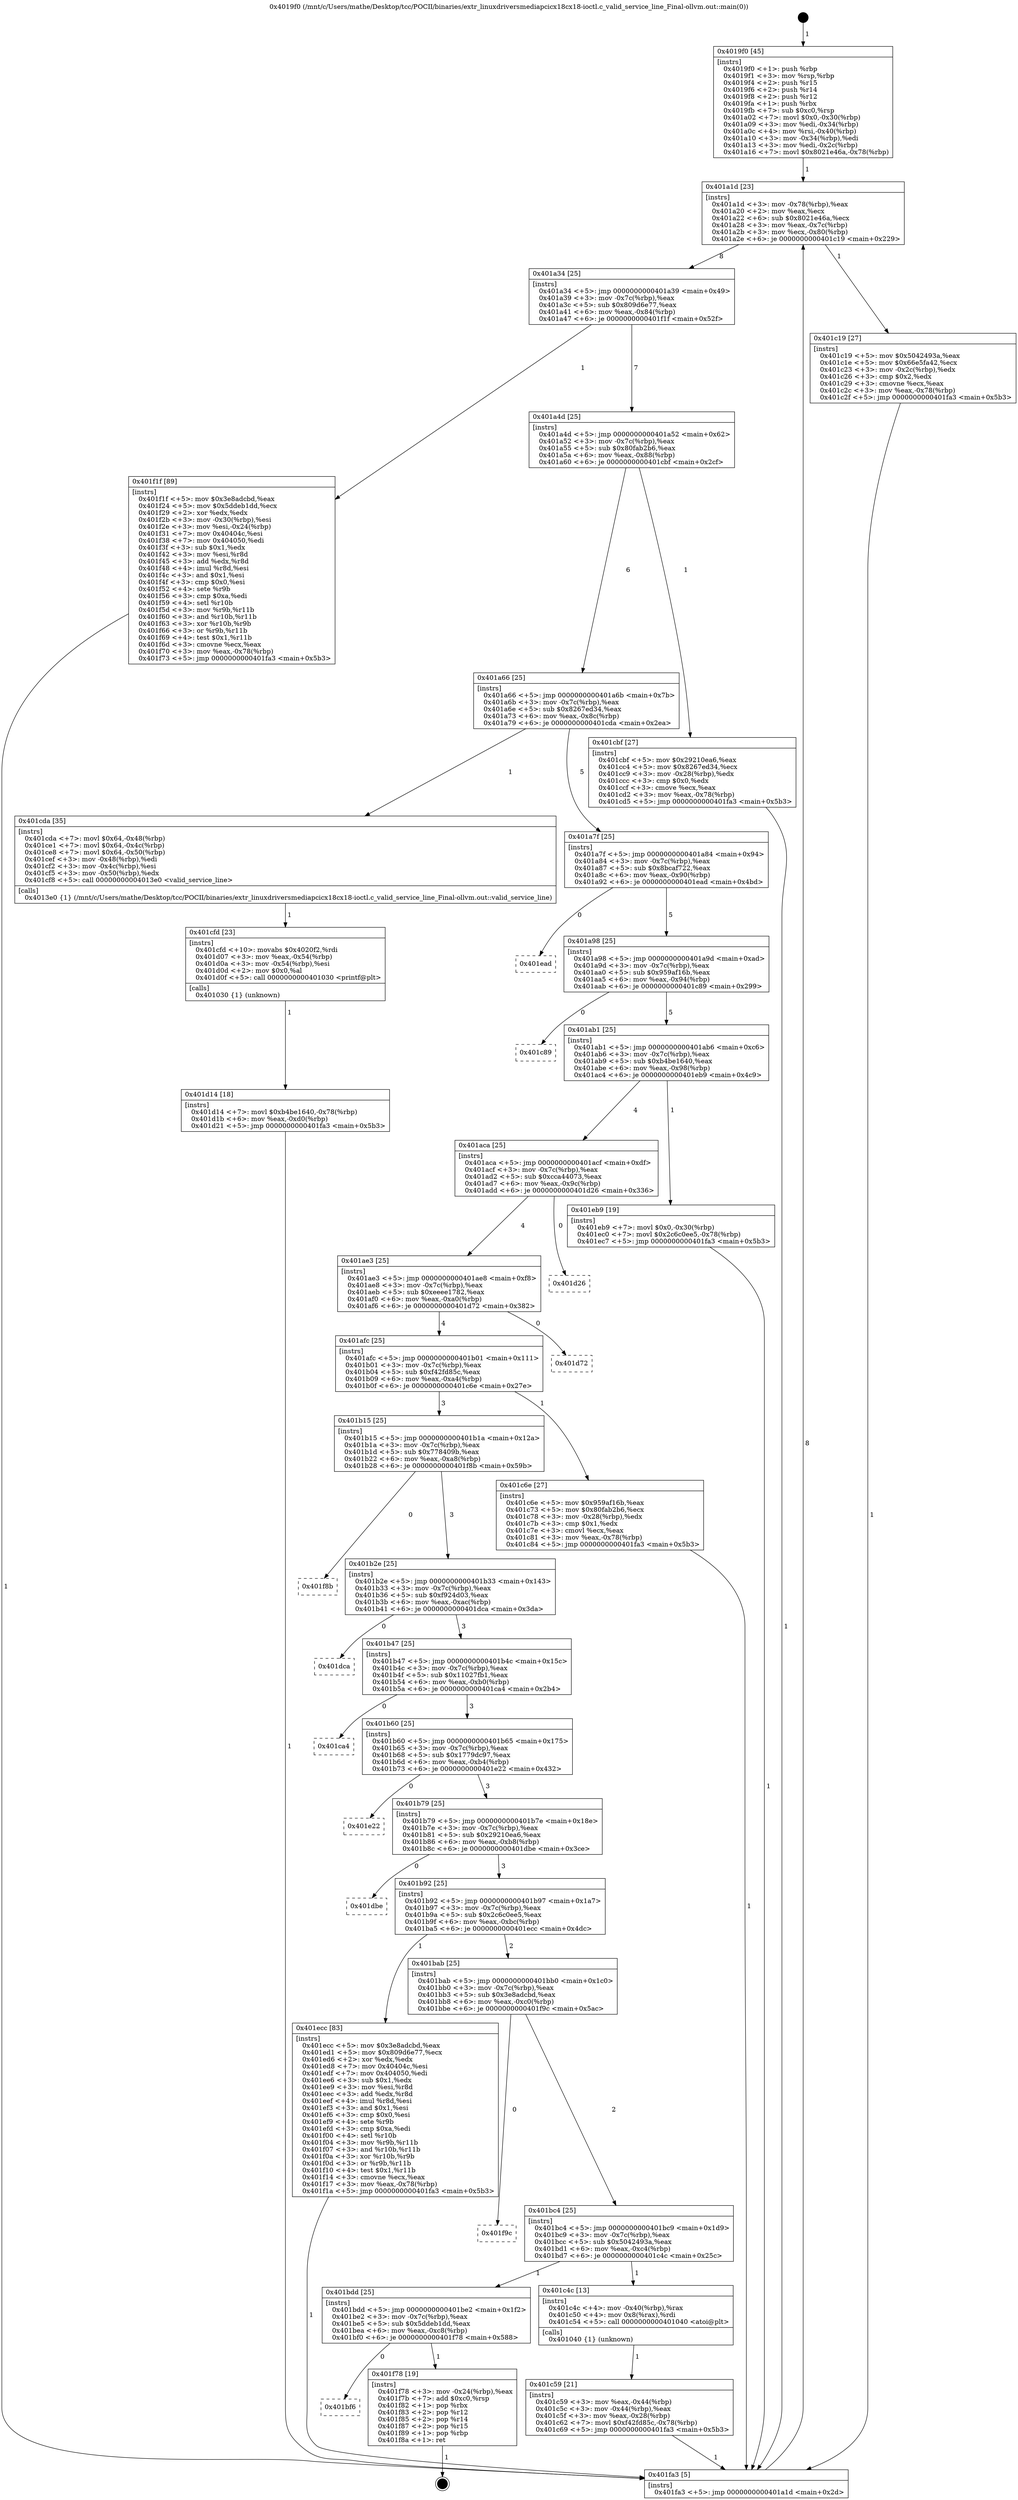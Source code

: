 digraph "0x4019f0" {
  label = "0x4019f0 (/mnt/c/Users/mathe/Desktop/tcc/POCII/binaries/extr_linuxdriversmediapcicx18cx18-ioctl.c_valid_service_line_Final-ollvm.out::main(0))"
  labelloc = "t"
  node[shape=record]

  Entry [label="",width=0.3,height=0.3,shape=circle,fillcolor=black,style=filled]
  "0x401a1d" [label="{
     0x401a1d [23]\l
     | [instrs]\l
     &nbsp;&nbsp;0x401a1d \<+3\>: mov -0x78(%rbp),%eax\l
     &nbsp;&nbsp;0x401a20 \<+2\>: mov %eax,%ecx\l
     &nbsp;&nbsp;0x401a22 \<+6\>: sub $0x8021e46a,%ecx\l
     &nbsp;&nbsp;0x401a28 \<+3\>: mov %eax,-0x7c(%rbp)\l
     &nbsp;&nbsp;0x401a2b \<+3\>: mov %ecx,-0x80(%rbp)\l
     &nbsp;&nbsp;0x401a2e \<+6\>: je 0000000000401c19 \<main+0x229\>\l
  }"]
  "0x401c19" [label="{
     0x401c19 [27]\l
     | [instrs]\l
     &nbsp;&nbsp;0x401c19 \<+5\>: mov $0x5042493a,%eax\l
     &nbsp;&nbsp;0x401c1e \<+5\>: mov $0x66e5fa42,%ecx\l
     &nbsp;&nbsp;0x401c23 \<+3\>: mov -0x2c(%rbp),%edx\l
     &nbsp;&nbsp;0x401c26 \<+3\>: cmp $0x2,%edx\l
     &nbsp;&nbsp;0x401c29 \<+3\>: cmovne %ecx,%eax\l
     &nbsp;&nbsp;0x401c2c \<+3\>: mov %eax,-0x78(%rbp)\l
     &nbsp;&nbsp;0x401c2f \<+5\>: jmp 0000000000401fa3 \<main+0x5b3\>\l
  }"]
  "0x401a34" [label="{
     0x401a34 [25]\l
     | [instrs]\l
     &nbsp;&nbsp;0x401a34 \<+5\>: jmp 0000000000401a39 \<main+0x49\>\l
     &nbsp;&nbsp;0x401a39 \<+3\>: mov -0x7c(%rbp),%eax\l
     &nbsp;&nbsp;0x401a3c \<+5\>: sub $0x809d6e77,%eax\l
     &nbsp;&nbsp;0x401a41 \<+6\>: mov %eax,-0x84(%rbp)\l
     &nbsp;&nbsp;0x401a47 \<+6\>: je 0000000000401f1f \<main+0x52f\>\l
  }"]
  "0x401fa3" [label="{
     0x401fa3 [5]\l
     | [instrs]\l
     &nbsp;&nbsp;0x401fa3 \<+5\>: jmp 0000000000401a1d \<main+0x2d\>\l
  }"]
  "0x4019f0" [label="{
     0x4019f0 [45]\l
     | [instrs]\l
     &nbsp;&nbsp;0x4019f0 \<+1\>: push %rbp\l
     &nbsp;&nbsp;0x4019f1 \<+3\>: mov %rsp,%rbp\l
     &nbsp;&nbsp;0x4019f4 \<+2\>: push %r15\l
     &nbsp;&nbsp;0x4019f6 \<+2\>: push %r14\l
     &nbsp;&nbsp;0x4019f8 \<+2\>: push %r12\l
     &nbsp;&nbsp;0x4019fa \<+1\>: push %rbx\l
     &nbsp;&nbsp;0x4019fb \<+7\>: sub $0xc0,%rsp\l
     &nbsp;&nbsp;0x401a02 \<+7\>: movl $0x0,-0x30(%rbp)\l
     &nbsp;&nbsp;0x401a09 \<+3\>: mov %edi,-0x34(%rbp)\l
     &nbsp;&nbsp;0x401a0c \<+4\>: mov %rsi,-0x40(%rbp)\l
     &nbsp;&nbsp;0x401a10 \<+3\>: mov -0x34(%rbp),%edi\l
     &nbsp;&nbsp;0x401a13 \<+3\>: mov %edi,-0x2c(%rbp)\l
     &nbsp;&nbsp;0x401a16 \<+7\>: movl $0x8021e46a,-0x78(%rbp)\l
  }"]
  Exit [label="",width=0.3,height=0.3,shape=circle,fillcolor=black,style=filled,peripheries=2]
  "0x401f1f" [label="{
     0x401f1f [89]\l
     | [instrs]\l
     &nbsp;&nbsp;0x401f1f \<+5\>: mov $0x3e8adcbd,%eax\l
     &nbsp;&nbsp;0x401f24 \<+5\>: mov $0x5ddeb1dd,%ecx\l
     &nbsp;&nbsp;0x401f29 \<+2\>: xor %edx,%edx\l
     &nbsp;&nbsp;0x401f2b \<+3\>: mov -0x30(%rbp),%esi\l
     &nbsp;&nbsp;0x401f2e \<+3\>: mov %esi,-0x24(%rbp)\l
     &nbsp;&nbsp;0x401f31 \<+7\>: mov 0x40404c,%esi\l
     &nbsp;&nbsp;0x401f38 \<+7\>: mov 0x404050,%edi\l
     &nbsp;&nbsp;0x401f3f \<+3\>: sub $0x1,%edx\l
     &nbsp;&nbsp;0x401f42 \<+3\>: mov %esi,%r8d\l
     &nbsp;&nbsp;0x401f45 \<+3\>: add %edx,%r8d\l
     &nbsp;&nbsp;0x401f48 \<+4\>: imul %r8d,%esi\l
     &nbsp;&nbsp;0x401f4c \<+3\>: and $0x1,%esi\l
     &nbsp;&nbsp;0x401f4f \<+3\>: cmp $0x0,%esi\l
     &nbsp;&nbsp;0x401f52 \<+4\>: sete %r9b\l
     &nbsp;&nbsp;0x401f56 \<+3\>: cmp $0xa,%edi\l
     &nbsp;&nbsp;0x401f59 \<+4\>: setl %r10b\l
     &nbsp;&nbsp;0x401f5d \<+3\>: mov %r9b,%r11b\l
     &nbsp;&nbsp;0x401f60 \<+3\>: and %r10b,%r11b\l
     &nbsp;&nbsp;0x401f63 \<+3\>: xor %r10b,%r9b\l
     &nbsp;&nbsp;0x401f66 \<+3\>: or %r9b,%r11b\l
     &nbsp;&nbsp;0x401f69 \<+4\>: test $0x1,%r11b\l
     &nbsp;&nbsp;0x401f6d \<+3\>: cmovne %ecx,%eax\l
     &nbsp;&nbsp;0x401f70 \<+3\>: mov %eax,-0x78(%rbp)\l
     &nbsp;&nbsp;0x401f73 \<+5\>: jmp 0000000000401fa3 \<main+0x5b3\>\l
  }"]
  "0x401a4d" [label="{
     0x401a4d [25]\l
     | [instrs]\l
     &nbsp;&nbsp;0x401a4d \<+5\>: jmp 0000000000401a52 \<main+0x62\>\l
     &nbsp;&nbsp;0x401a52 \<+3\>: mov -0x7c(%rbp),%eax\l
     &nbsp;&nbsp;0x401a55 \<+5\>: sub $0x80fab2b6,%eax\l
     &nbsp;&nbsp;0x401a5a \<+6\>: mov %eax,-0x88(%rbp)\l
     &nbsp;&nbsp;0x401a60 \<+6\>: je 0000000000401cbf \<main+0x2cf\>\l
  }"]
  "0x401bf6" [label="{
     0x401bf6\l
  }", style=dashed]
  "0x401cbf" [label="{
     0x401cbf [27]\l
     | [instrs]\l
     &nbsp;&nbsp;0x401cbf \<+5\>: mov $0x29210ea6,%eax\l
     &nbsp;&nbsp;0x401cc4 \<+5\>: mov $0x8267ed34,%ecx\l
     &nbsp;&nbsp;0x401cc9 \<+3\>: mov -0x28(%rbp),%edx\l
     &nbsp;&nbsp;0x401ccc \<+3\>: cmp $0x0,%edx\l
     &nbsp;&nbsp;0x401ccf \<+3\>: cmove %ecx,%eax\l
     &nbsp;&nbsp;0x401cd2 \<+3\>: mov %eax,-0x78(%rbp)\l
     &nbsp;&nbsp;0x401cd5 \<+5\>: jmp 0000000000401fa3 \<main+0x5b3\>\l
  }"]
  "0x401a66" [label="{
     0x401a66 [25]\l
     | [instrs]\l
     &nbsp;&nbsp;0x401a66 \<+5\>: jmp 0000000000401a6b \<main+0x7b\>\l
     &nbsp;&nbsp;0x401a6b \<+3\>: mov -0x7c(%rbp),%eax\l
     &nbsp;&nbsp;0x401a6e \<+5\>: sub $0x8267ed34,%eax\l
     &nbsp;&nbsp;0x401a73 \<+6\>: mov %eax,-0x8c(%rbp)\l
     &nbsp;&nbsp;0x401a79 \<+6\>: je 0000000000401cda \<main+0x2ea\>\l
  }"]
  "0x401f78" [label="{
     0x401f78 [19]\l
     | [instrs]\l
     &nbsp;&nbsp;0x401f78 \<+3\>: mov -0x24(%rbp),%eax\l
     &nbsp;&nbsp;0x401f7b \<+7\>: add $0xc0,%rsp\l
     &nbsp;&nbsp;0x401f82 \<+1\>: pop %rbx\l
     &nbsp;&nbsp;0x401f83 \<+2\>: pop %r12\l
     &nbsp;&nbsp;0x401f85 \<+2\>: pop %r14\l
     &nbsp;&nbsp;0x401f87 \<+2\>: pop %r15\l
     &nbsp;&nbsp;0x401f89 \<+1\>: pop %rbp\l
     &nbsp;&nbsp;0x401f8a \<+1\>: ret\l
  }"]
  "0x401cda" [label="{
     0x401cda [35]\l
     | [instrs]\l
     &nbsp;&nbsp;0x401cda \<+7\>: movl $0x64,-0x48(%rbp)\l
     &nbsp;&nbsp;0x401ce1 \<+7\>: movl $0x64,-0x4c(%rbp)\l
     &nbsp;&nbsp;0x401ce8 \<+7\>: movl $0x64,-0x50(%rbp)\l
     &nbsp;&nbsp;0x401cef \<+3\>: mov -0x48(%rbp),%edi\l
     &nbsp;&nbsp;0x401cf2 \<+3\>: mov -0x4c(%rbp),%esi\l
     &nbsp;&nbsp;0x401cf5 \<+3\>: mov -0x50(%rbp),%edx\l
     &nbsp;&nbsp;0x401cf8 \<+5\>: call 00000000004013e0 \<valid_service_line\>\l
     | [calls]\l
     &nbsp;&nbsp;0x4013e0 \{1\} (/mnt/c/Users/mathe/Desktop/tcc/POCII/binaries/extr_linuxdriversmediapcicx18cx18-ioctl.c_valid_service_line_Final-ollvm.out::valid_service_line)\l
  }"]
  "0x401a7f" [label="{
     0x401a7f [25]\l
     | [instrs]\l
     &nbsp;&nbsp;0x401a7f \<+5\>: jmp 0000000000401a84 \<main+0x94\>\l
     &nbsp;&nbsp;0x401a84 \<+3\>: mov -0x7c(%rbp),%eax\l
     &nbsp;&nbsp;0x401a87 \<+5\>: sub $0x8bcaf722,%eax\l
     &nbsp;&nbsp;0x401a8c \<+6\>: mov %eax,-0x90(%rbp)\l
     &nbsp;&nbsp;0x401a92 \<+6\>: je 0000000000401ead \<main+0x4bd\>\l
  }"]
  "0x401d14" [label="{
     0x401d14 [18]\l
     | [instrs]\l
     &nbsp;&nbsp;0x401d14 \<+7\>: movl $0xb4be1640,-0x78(%rbp)\l
     &nbsp;&nbsp;0x401d1b \<+6\>: mov %eax,-0xd0(%rbp)\l
     &nbsp;&nbsp;0x401d21 \<+5\>: jmp 0000000000401fa3 \<main+0x5b3\>\l
  }"]
  "0x401ead" [label="{
     0x401ead\l
  }", style=dashed]
  "0x401a98" [label="{
     0x401a98 [25]\l
     | [instrs]\l
     &nbsp;&nbsp;0x401a98 \<+5\>: jmp 0000000000401a9d \<main+0xad\>\l
     &nbsp;&nbsp;0x401a9d \<+3\>: mov -0x7c(%rbp),%eax\l
     &nbsp;&nbsp;0x401aa0 \<+5\>: sub $0x959af16b,%eax\l
     &nbsp;&nbsp;0x401aa5 \<+6\>: mov %eax,-0x94(%rbp)\l
     &nbsp;&nbsp;0x401aab \<+6\>: je 0000000000401c89 \<main+0x299\>\l
  }"]
  "0x401cfd" [label="{
     0x401cfd [23]\l
     | [instrs]\l
     &nbsp;&nbsp;0x401cfd \<+10\>: movabs $0x4020f2,%rdi\l
     &nbsp;&nbsp;0x401d07 \<+3\>: mov %eax,-0x54(%rbp)\l
     &nbsp;&nbsp;0x401d0a \<+3\>: mov -0x54(%rbp),%esi\l
     &nbsp;&nbsp;0x401d0d \<+2\>: mov $0x0,%al\l
     &nbsp;&nbsp;0x401d0f \<+5\>: call 0000000000401030 \<printf@plt\>\l
     | [calls]\l
     &nbsp;&nbsp;0x401030 \{1\} (unknown)\l
  }"]
  "0x401c89" [label="{
     0x401c89\l
  }", style=dashed]
  "0x401ab1" [label="{
     0x401ab1 [25]\l
     | [instrs]\l
     &nbsp;&nbsp;0x401ab1 \<+5\>: jmp 0000000000401ab6 \<main+0xc6\>\l
     &nbsp;&nbsp;0x401ab6 \<+3\>: mov -0x7c(%rbp),%eax\l
     &nbsp;&nbsp;0x401ab9 \<+5\>: sub $0xb4be1640,%eax\l
     &nbsp;&nbsp;0x401abe \<+6\>: mov %eax,-0x98(%rbp)\l
     &nbsp;&nbsp;0x401ac4 \<+6\>: je 0000000000401eb9 \<main+0x4c9\>\l
  }"]
  "0x401c59" [label="{
     0x401c59 [21]\l
     | [instrs]\l
     &nbsp;&nbsp;0x401c59 \<+3\>: mov %eax,-0x44(%rbp)\l
     &nbsp;&nbsp;0x401c5c \<+3\>: mov -0x44(%rbp),%eax\l
     &nbsp;&nbsp;0x401c5f \<+3\>: mov %eax,-0x28(%rbp)\l
     &nbsp;&nbsp;0x401c62 \<+7\>: movl $0xf42fd85c,-0x78(%rbp)\l
     &nbsp;&nbsp;0x401c69 \<+5\>: jmp 0000000000401fa3 \<main+0x5b3\>\l
  }"]
  "0x401eb9" [label="{
     0x401eb9 [19]\l
     | [instrs]\l
     &nbsp;&nbsp;0x401eb9 \<+7\>: movl $0x0,-0x30(%rbp)\l
     &nbsp;&nbsp;0x401ec0 \<+7\>: movl $0x2c6c0ee5,-0x78(%rbp)\l
     &nbsp;&nbsp;0x401ec7 \<+5\>: jmp 0000000000401fa3 \<main+0x5b3\>\l
  }"]
  "0x401aca" [label="{
     0x401aca [25]\l
     | [instrs]\l
     &nbsp;&nbsp;0x401aca \<+5\>: jmp 0000000000401acf \<main+0xdf\>\l
     &nbsp;&nbsp;0x401acf \<+3\>: mov -0x7c(%rbp),%eax\l
     &nbsp;&nbsp;0x401ad2 \<+5\>: sub $0xcca44073,%eax\l
     &nbsp;&nbsp;0x401ad7 \<+6\>: mov %eax,-0x9c(%rbp)\l
     &nbsp;&nbsp;0x401add \<+6\>: je 0000000000401d26 \<main+0x336\>\l
  }"]
  "0x401bdd" [label="{
     0x401bdd [25]\l
     | [instrs]\l
     &nbsp;&nbsp;0x401bdd \<+5\>: jmp 0000000000401be2 \<main+0x1f2\>\l
     &nbsp;&nbsp;0x401be2 \<+3\>: mov -0x7c(%rbp),%eax\l
     &nbsp;&nbsp;0x401be5 \<+5\>: sub $0x5ddeb1dd,%eax\l
     &nbsp;&nbsp;0x401bea \<+6\>: mov %eax,-0xc8(%rbp)\l
     &nbsp;&nbsp;0x401bf0 \<+6\>: je 0000000000401f78 \<main+0x588\>\l
  }"]
  "0x401d26" [label="{
     0x401d26\l
  }", style=dashed]
  "0x401ae3" [label="{
     0x401ae3 [25]\l
     | [instrs]\l
     &nbsp;&nbsp;0x401ae3 \<+5\>: jmp 0000000000401ae8 \<main+0xf8\>\l
     &nbsp;&nbsp;0x401ae8 \<+3\>: mov -0x7c(%rbp),%eax\l
     &nbsp;&nbsp;0x401aeb \<+5\>: sub $0xeeee1782,%eax\l
     &nbsp;&nbsp;0x401af0 \<+6\>: mov %eax,-0xa0(%rbp)\l
     &nbsp;&nbsp;0x401af6 \<+6\>: je 0000000000401d72 \<main+0x382\>\l
  }"]
  "0x401c4c" [label="{
     0x401c4c [13]\l
     | [instrs]\l
     &nbsp;&nbsp;0x401c4c \<+4\>: mov -0x40(%rbp),%rax\l
     &nbsp;&nbsp;0x401c50 \<+4\>: mov 0x8(%rax),%rdi\l
     &nbsp;&nbsp;0x401c54 \<+5\>: call 0000000000401040 \<atoi@plt\>\l
     | [calls]\l
     &nbsp;&nbsp;0x401040 \{1\} (unknown)\l
  }"]
  "0x401d72" [label="{
     0x401d72\l
  }", style=dashed]
  "0x401afc" [label="{
     0x401afc [25]\l
     | [instrs]\l
     &nbsp;&nbsp;0x401afc \<+5\>: jmp 0000000000401b01 \<main+0x111\>\l
     &nbsp;&nbsp;0x401b01 \<+3\>: mov -0x7c(%rbp),%eax\l
     &nbsp;&nbsp;0x401b04 \<+5\>: sub $0xf42fd85c,%eax\l
     &nbsp;&nbsp;0x401b09 \<+6\>: mov %eax,-0xa4(%rbp)\l
     &nbsp;&nbsp;0x401b0f \<+6\>: je 0000000000401c6e \<main+0x27e\>\l
  }"]
  "0x401bc4" [label="{
     0x401bc4 [25]\l
     | [instrs]\l
     &nbsp;&nbsp;0x401bc4 \<+5\>: jmp 0000000000401bc9 \<main+0x1d9\>\l
     &nbsp;&nbsp;0x401bc9 \<+3\>: mov -0x7c(%rbp),%eax\l
     &nbsp;&nbsp;0x401bcc \<+5\>: sub $0x5042493a,%eax\l
     &nbsp;&nbsp;0x401bd1 \<+6\>: mov %eax,-0xc4(%rbp)\l
     &nbsp;&nbsp;0x401bd7 \<+6\>: je 0000000000401c4c \<main+0x25c\>\l
  }"]
  "0x401c6e" [label="{
     0x401c6e [27]\l
     | [instrs]\l
     &nbsp;&nbsp;0x401c6e \<+5\>: mov $0x959af16b,%eax\l
     &nbsp;&nbsp;0x401c73 \<+5\>: mov $0x80fab2b6,%ecx\l
     &nbsp;&nbsp;0x401c78 \<+3\>: mov -0x28(%rbp),%edx\l
     &nbsp;&nbsp;0x401c7b \<+3\>: cmp $0x1,%edx\l
     &nbsp;&nbsp;0x401c7e \<+3\>: cmovl %ecx,%eax\l
     &nbsp;&nbsp;0x401c81 \<+3\>: mov %eax,-0x78(%rbp)\l
     &nbsp;&nbsp;0x401c84 \<+5\>: jmp 0000000000401fa3 \<main+0x5b3\>\l
  }"]
  "0x401b15" [label="{
     0x401b15 [25]\l
     | [instrs]\l
     &nbsp;&nbsp;0x401b15 \<+5\>: jmp 0000000000401b1a \<main+0x12a\>\l
     &nbsp;&nbsp;0x401b1a \<+3\>: mov -0x7c(%rbp),%eax\l
     &nbsp;&nbsp;0x401b1d \<+5\>: sub $0x778409b,%eax\l
     &nbsp;&nbsp;0x401b22 \<+6\>: mov %eax,-0xa8(%rbp)\l
     &nbsp;&nbsp;0x401b28 \<+6\>: je 0000000000401f8b \<main+0x59b\>\l
  }"]
  "0x401f9c" [label="{
     0x401f9c\l
  }", style=dashed]
  "0x401f8b" [label="{
     0x401f8b\l
  }", style=dashed]
  "0x401b2e" [label="{
     0x401b2e [25]\l
     | [instrs]\l
     &nbsp;&nbsp;0x401b2e \<+5\>: jmp 0000000000401b33 \<main+0x143\>\l
     &nbsp;&nbsp;0x401b33 \<+3\>: mov -0x7c(%rbp),%eax\l
     &nbsp;&nbsp;0x401b36 \<+5\>: sub $0xf924d03,%eax\l
     &nbsp;&nbsp;0x401b3b \<+6\>: mov %eax,-0xac(%rbp)\l
     &nbsp;&nbsp;0x401b41 \<+6\>: je 0000000000401dca \<main+0x3da\>\l
  }"]
  "0x401bab" [label="{
     0x401bab [25]\l
     | [instrs]\l
     &nbsp;&nbsp;0x401bab \<+5\>: jmp 0000000000401bb0 \<main+0x1c0\>\l
     &nbsp;&nbsp;0x401bb0 \<+3\>: mov -0x7c(%rbp),%eax\l
     &nbsp;&nbsp;0x401bb3 \<+5\>: sub $0x3e8adcbd,%eax\l
     &nbsp;&nbsp;0x401bb8 \<+6\>: mov %eax,-0xc0(%rbp)\l
     &nbsp;&nbsp;0x401bbe \<+6\>: je 0000000000401f9c \<main+0x5ac\>\l
  }"]
  "0x401dca" [label="{
     0x401dca\l
  }", style=dashed]
  "0x401b47" [label="{
     0x401b47 [25]\l
     | [instrs]\l
     &nbsp;&nbsp;0x401b47 \<+5\>: jmp 0000000000401b4c \<main+0x15c\>\l
     &nbsp;&nbsp;0x401b4c \<+3\>: mov -0x7c(%rbp),%eax\l
     &nbsp;&nbsp;0x401b4f \<+5\>: sub $0x11027fb1,%eax\l
     &nbsp;&nbsp;0x401b54 \<+6\>: mov %eax,-0xb0(%rbp)\l
     &nbsp;&nbsp;0x401b5a \<+6\>: je 0000000000401ca4 \<main+0x2b4\>\l
  }"]
  "0x401ecc" [label="{
     0x401ecc [83]\l
     | [instrs]\l
     &nbsp;&nbsp;0x401ecc \<+5\>: mov $0x3e8adcbd,%eax\l
     &nbsp;&nbsp;0x401ed1 \<+5\>: mov $0x809d6e77,%ecx\l
     &nbsp;&nbsp;0x401ed6 \<+2\>: xor %edx,%edx\l
     &nbsp;&nbsp;0x401ed8 \<+7\>: mov 0x40404c,%esi\l
     &nbsp;&nbsp;0x401edf \<+7\>: mov 0x404050,%edi\l
     &nbsp;&nbsp;0x401ee6 \<+3\>: sub $0x1,%edx\l
     &nbsp;&nbsp;0x401ee9 \<+3\>: mov %esi,%r8d\l
     &nbsp;&nbsp;0x401eec \<+3\>: add %edx,%r8d\l
     &nbsp;&nbsp;0x401eef \<+4\>: imul %r8d,%esi\l
     &nbsp;&nbsp;0x401ef3 \<+3\>: and $0x1,%esi\l
     &nbsp;&nbsp;0x401ef6 \<+3\>: cmp $0x0,%esi\l
     &nbsp;&nbsp;0x401ef9 \<+4\>: sete %r9b\l
     &nbsp;&nbsp;0x401efd \<+3\>: cmp $0xa,%edi\l
     &nbsp;&nbsp;0x401f00 \<+4\>: setl %r10b\l
     &nbsp;&nbsp;0x401f04 \<+3\>: mov %r9b,%r11b\l
     &nbsp;&nbsp;0x401f07 \<+3\>: and %r10b,%r11b\l
     &nbsp;&nbsp;0x401f0a \<+3\>: xor %r10b,%r9b\l
     &nbsp;&nbsp;0x401f0d \<+3\>: or %r9b,%r11b\l
     &nbsp;&nbsp;0x401f10 \<+4\>: test $0x1,%r11b\l
     &nbsp;&nbsp;0x401f14 \<+3\>: cmovne %ecx,%eax\l
     &nbsp;&nbsp;0x401f17 \<+3\>: mov %eax,-0x78(%rbp)\l
     &nbsp;&nbsp;0x401f1a \<+5\>: jmp 0000000000401fa3 \<main+0x5b3\>\l
  }"]
  "0x401ca4" [label="{
     0x401ca4\l
  }", style=dashed]
  "0x401b60" [label="{
     0x401b60 [25]\l
     | [instrs]\l
     &nbsp;&nbsp;0x401b60 \<+5\>: jmp 0000000000401b65 \<main+0x175\>\l
     &nbsp;&nbsp;0x401b65 \<+3\>: mov -0x7c(%rbp),%eax\l
     &nbsp;&nbsp;0x401b68 \<+5\>: sub $0x1779dc97,%eax\l
     &nbsp;&nbsp;0x401b6d \<+6\>: mov %eax,-0xb4(%rbp)\l
     &nbsp;&nbsp;0x401b73 \<+6\>: je 0000000000401e22 \<main+0x432\>\l
  }"]
  "0x401b92" [label="{
     0x401b92 [25]\l
     | [instrs]\l
     &nbsp;&nbsp;0x401b92 \<+5\>: jmp 0000000000401b97 \<main+0x1a7\>\l
     &nbsp;&nbsp;0x401b97 \<+3\>: mov -0x7c(%rbp),%eax\l
     &nbsp;&nbsp;0x401b9a \<+5\>: sub $0x2c6c0ee5,%eax\l
     &nbsp;&nbsp;0x401b9f \<+6\>: mov %eax,-0xbc(%rbp)\l
     &nbsp;&nbsp;0x401ba5 \<+6\>: je 0000000000401ecc \<main+0x4dc\>\l
  }"]
  "0x401e22" [label="{
     0x401e22\l
  }", style=dashed]
  "0x401b79" [label="{
     0x401b79 [25]\l
     | [instrs]\l
     &nbsp;&nbsp;0x401b79 \<+5\>: jmp 0000000000401b7e \<main+0x18e\>\l
     &nbsp;&nbsp;0x401b7e \<+3\>: mov -0x7c(%rbp),%eax\l
     &nbsp;&nbsp;0x401b81 \<+5\>: sub $0x29210ea6,%eax\l
     &nbsp;&nbsp;0x401b86 \<+6\>: mov %eax,-0xb8(%rbp)\l
     &nbsp;&nbsp;0x401b8c \<+6\>: je 0000000000401dbe \<main+0x3ce\>\l
  }"]
  "0x401dbe" [label="{
     0x401dbe\l
  }", style=dashed]
  Entry -> "0x4019f0" [label=" 1"]
  "0x401a1d" -> "0x401c19" [label=" 1"]
  "0x401a1d" -> "0x401a34" [label=" 8"]
  "0x401c19" -> "0x401fa3" [label=" 1"]
  "0x4019f0" -> "0x401a1d" [label=" 1"]
  "0x401fa3" -> "0x401a1d" [label=" 8"]
  "0x401f78" -> Exit [label=" 1"]
  "0x401a34" -> "0x401f1f" [label=" 1"]
  "0x401a34" -> "0x401a4d" [label=" 7"]
  "0x401bdd" -> "0x401bf6" [label=" 0"]
  "0x401a4d" -> "0x401cbf" [label=" 1"]
  "0x401a4d" -> "0x401a66" [label=" 6"]
  "0x401bdd" -> "0x401f78" [label=" 1"]
  "0x401a66" -> "0x401cda" [label=" 1"]
  "0x401a66" -> "0x401a7f" [label=" 5"]
  "0x401f1f" -> "0x401fa3" [label=" 1"]
  "0x401a7f" -> "0x401ead" [label=" 0"]
  "0x401a7f" -> "0x401a98" [label=" 5"]
  "0x401ecc" -> "0x401fa3" [label=" 1"]
  "0x401a98" -> "0x401c89" [label=" 0"]
  "0x401a98" -> "0x401ab1" [label=" 5"]
  "0x401eb9" -> "0x401fa3" [label=" 1"]
  "0x401ab1" -> "0x401eb9" [label=" 1"]
  "0x401ab1" -> "0x401aca" [label=" 4"]
  "0x401d14" -> "0x401fa3" [label=" 1"]
  "0x401aca" -> "0x401d26" [label=" 0"]
  "0x401aca" -> "0x401ae3" [label=" 4"]
  "0x401cfd" -> "0x401d14" [label=" 1"]
  "0x401ae3" -> "0x401d72" [label=" 0"]
  "0x401ae3" -> "0x401afc" [label=" 4"]
  "0x401cda" -> "0x401cfd" [label=" 1"]
  "0x401afc" -> "0x401c6e" [label=" 1"]
  "0x401afc" -> "0x401b15" [label=" 3"]
  "0x401c6e" -> "0x401fa3" [label=" 1"]
  "0x401b15" -> "0x401f8b" [label=" 0"]
  "0x401b15" -> "0x401b2e" [label=" 3"]
  "0x401c59" -> "0x401fa3" [label=" 1"]
  "0x401b2e" -> "0x401dca" [label=" 0"]
  "0x401b2e" -> "0x401b47" [label=" 3"]
  "0x401bc4" -> "0x401bdd" [label=" 1"]
  "0x401b47" -> "0x401ca4" [label=" 0"]
  "0x401b47" -> "0x401b60" [label=" 3"]
  "0x401bc4" -> "0x401c4c" [label=" 1"]
  "0x401b60" -> "0x401e22" [label=" 0"]
  "0x401b60" -> "0x401b79" [label=" 3"]
  "0x401bab" -> "0x401bc4" [label=" 2"]
  "0x401b79" -> "0x401dbe" [label=" 0"]
  "0x401b79" -> "0x401b92" [label=" 3"]
  "0x401cbf" -> "0x401fa3" [label=" 1"]
  "0x401b92" -> "0x401ecc" [label=" 1"]
  "0x401b92" -> "0x401bab" [label=" 2"]
  "0x401c4c" -> "0x401c59" [label=" 1"]
  "0x401bab" -> "0x401f9c" [label=" 0"]
}
